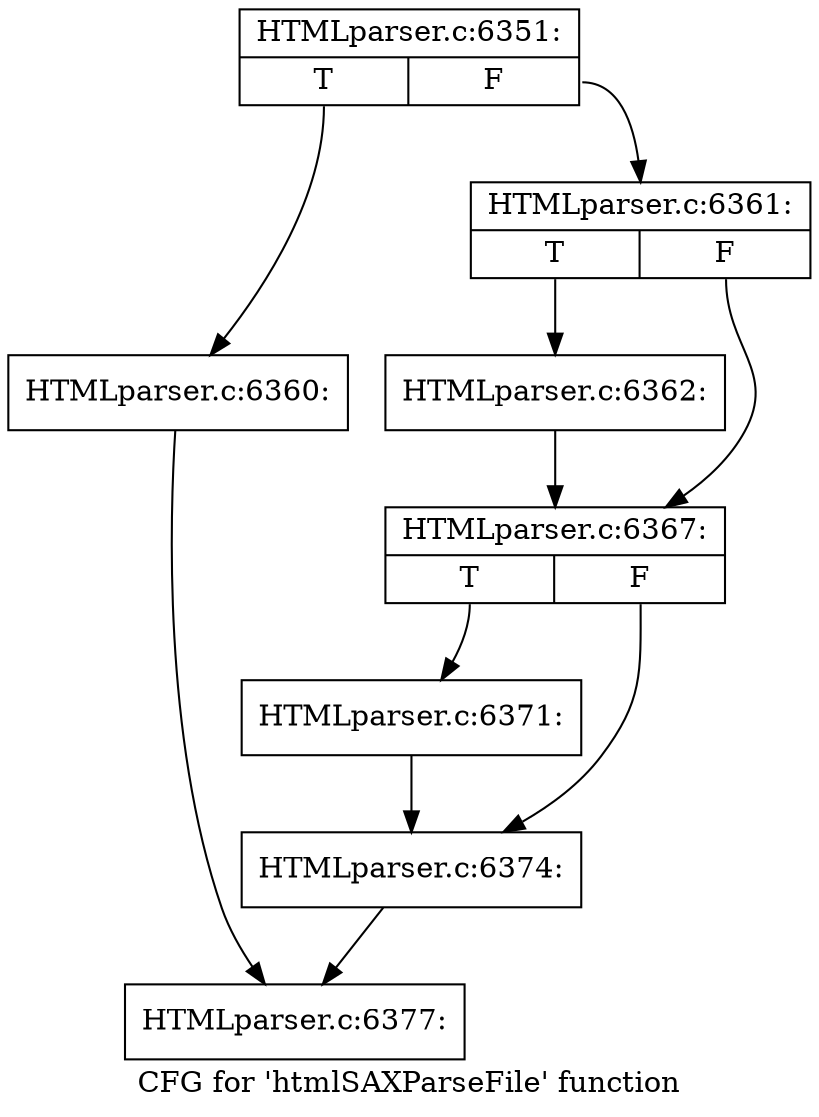 digraph "CFG for 'htmlSAXParseFile' function" {
	label="CFG for 'htmlSAXParseFile' function";

	Node0x43ef980 [shape=record,label="{HTMLparser.c:6351:|{<s0>T|<s1>F}}"];
	Node0x43ef980:s0 -> Node0x4507990;
	Node0x43ef980:s1 -> Node0x45079e0;
	Node0x4507990 [shape=record,label="{HTMLparser.c:6360:}"];
	Node0x4507990 -> Node0x43ef620;
	Node0x45079e0 [shape=record,label="{HTMLparser.c:6361:|{<s0>T|<s1>F}}"];
	Node0x45079e0:s0 -> Node0x4507eb0;
	Node0x45079e0:s1 -> Node0x4507f00;
	Node0x4507eb0 [shape=record,label="{HTMLparser.c:6362:}"];
	Node0x4507eb0 -> Node0x4507f00;
	Node0x4507f00 [shape=record,label="{HTMLparser.c:6367:|{<s0>T|<s1>F}}"];
	Node0x4507f00:s0 -> Node0x4508f20;
	Node0x4507f00:s1 -> Node0x4508f70;
	Node0x4508f20 [shape=record,label="{HTMLparser.c:6371:}"];
	Node0x4508f20 -> Node0x4508f70;
	Node0x4508f70 [shape=record,label="{HTMLparser.c:6374:}"];
	Node0x4508f70 -> Node0x43ef620;
	Node0x43ef620 [shape=record,label="{HTMLparser.c:6377:}"];
}
